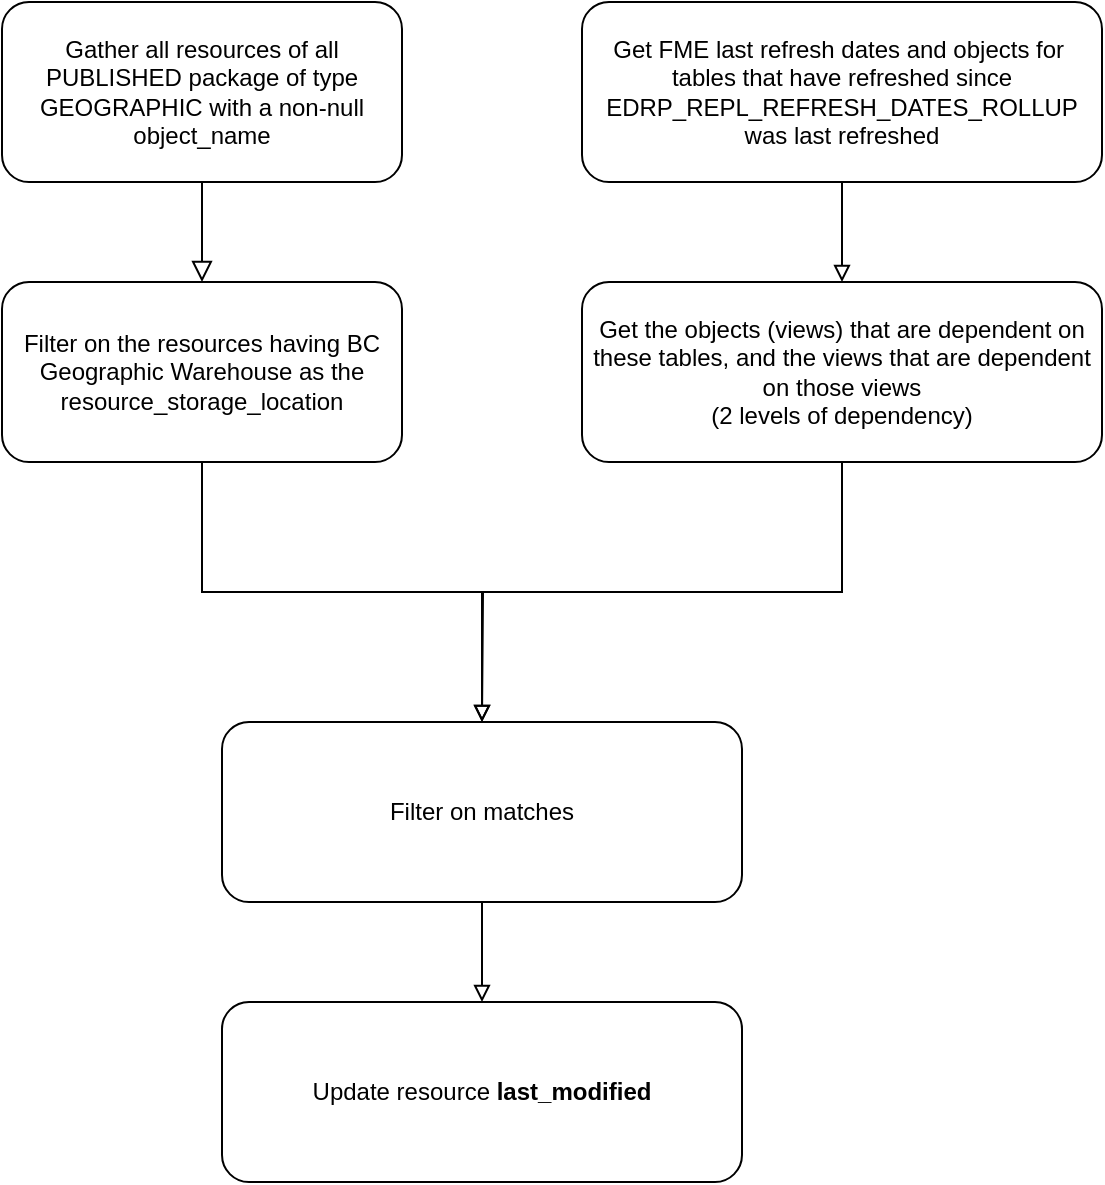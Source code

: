 <mxfile version="13.7.7" type="github">
  <diagram id="C5RBs43oDa-KdzZeNtuy" name="Page-1">
    <mxGraphModel dx="1550" dy="713" grid="1" gridSize="10" guides="1" tooltips="1" connect="1" arrows="1" fold="1" page="1" pageScale="1" pageWidth="827" pageHeight="1169" math="0" shadow="0">
      <root>
        <mxCell id="WIyWlLk6GJQsqaUBKTNV-0" />
        <mxCell id="WIyWlLk6GJQsqaUBKTNV-1" parent="WIyWlLk6GJQsqaUBKTNV-0" />
        <mxCell id="WIyWlLk6GJQsqaUBKTNV-2" value="" style="rounded=0;html=1;jettySize=auto;orthogonalLoop=1;fontSize=11;endArrow=block;endFill=0;endSize=8;strokeWidth=1;shadow=0;labelBackgroundColor=none;edgeStyle=orthogonalEdgeStyle;" parent="WIyWlLk6GJQsqaUBKTNV-1" source="WIyWlLk6GJQsqaUBKTNV-3" edge="1">
          <mxGeometry relative="1" as="geometry">
            <mxPoint x="250" y="170" as="targetPoint" />
          </mxGeometry>
        </mxCell>
        <mxCell id="WIyWlLk6GJQsqaUBKTNV-3" value="Gather all resources of all PUBLISHED package of type GEOGRAPHIC with a non-null object_name" style="rounded=1;whiteSpace=wrap;html=1;fontSize=12;glass=0;strokeWidth=1;shadow=0;" parent="WIyWlLk6GJQsqaUBKTNV-1" vertex="1">
          <mxGeometry x="150" y="30" width="200" height="90" as="geometry" />
        </mxCell>
        <mxCell id="u6owHNLzH2omVH_PoyqF-5" style="edgeStyle=orthogonalEdgeStyle;rounded=0;orthogonalLoop=1;jettySize=auto;html=1;exitX=0.5;exitY=1;exitDx=0;exitDy=0;endArrow=block;endFill=0;" edge="1" parent="WIyWlLk6GJQsqaUBKTNV-1" source="u6owHNLzH2omVH_PoyqF-0" target="u6owHNLzH2omVH_PoyqF-4">
          <mxGeometry relative="1" as="geometry" />
        </mxCell>
        <mxCell id="u6owHNLzH2omVH_PoyqF-0" value="Filter on the resources having BC Geographic Warehouse as the resource_storage_location" style="rounded=1;whiteSpace=wrap;html=1;fontSize=12;glass=0;strokeWidth=1;shadow=0;" vertex="1" parent="WIyWlLk6GJQsqaUBKTNV-1">
          <mxGeometry x="150" y="170" width="200" height="90" as="geometry" />
        </mxCell>
        <mxCell id="u6owHNLzH2omVH_PoyqF-3" style="edgeStyle=orthogonalEdgeStyle;rounded=0;orthogonalLoop=1;jettySize=auto;html=1;exitX=0.5;exitY=1;exitDx=0;exitDy=0;entryX=0.5;entryY=0;entryDx=0;entryDy=0;endArrow=block;endFill=0;" edge="1" parent="WIyWlLk6GJQsqaUBKTNV-1" source="u6owHNLzH2omVH_PoyqF-1" target="u6owHNLzH2omVH_PoyqF-2">
          <mxGeometry relative="1" as="geometry" />
        </mxCell>
        <mxCell id="u6owHNLzH2omVH_PoyqF-1" value="Get FME last refresh dates and objects for&amp;nbsp; tables that have refreshed since EDRP_REPL_REFRESH_DATES_ROLLUP was last refreshed" style="rounded=1;whiteSpace=wrap;html=1;fontSize=12;glass=0;strokeWidth=1;shadow=0;" vertex="1" parent="WIyWlLk6GJQsqaUBKTNV-1">
          <mxGeometry x="440" y="30" width="260" height="90" as="geometry" />
        </mxCell>
        <mxCell id="u6owHNLzH2omVH_PoyqF-6" style="edgeStyle=orthogonalEdgeStyle;rounded=0;orthogonalLoop=1;jettySize=auto;html=1;exitX=0.5;exitY=1;exitDx=0;exitDy=0;endArrow=block;endFill=0;" edge="1" parent="WIyWlLk6GJQsqaUBKTNV-1" source="u6owHNLzH2omVH_PoyqF-2">
          <mxGeometry relative="1" as="geometry">
            <mxPoint x="390" y="390" as="targetPoint" />
          </mxGeometry>
        </mxCell>
        <mxCell id="u6owHNLzH2omVH_PoyqF-2" value="Get the objects (views) that are dependent on these tables, and the views that are dependent on those views&lt;br&gt;(2 levels of dependency)" style="rounded=1;whiteSpace=wrap;html=1;fontSize=12;glass=0;strokeWidth=1;shadow=0;" vertex="1" parent="WIyWlLk6GJQsqaUBKTNV-1">
          <mxGeometry x="440" y="170" width="260" height="90" as="geometry" />
        </mxCell>
        <mxCell id="u6owHNLzH2omVH_PoyqF-8" style="edgeStyle=orthogonalEdgeStyle;rounded=0;orthogonalLoop=1;jettySize=auto;html=1;exitX=0.5;exitY=1;exitDx=0;exitDy=0;entryX=0.5;entryY=0;entryDx=0;entryDy=0;endArrow=block;endFill=0;" edge="1" parent="WIyWlLk6GJQsqaUBKTNV-1" source="u6owHNLzH2omVH_PoyqF-4" target="u6owHNLzH2omVH_PoyqF-7">
          <mxGeometry relative="1" as="geometry" />
        </mxCell>
        <mxCell id="u6owHNLzH2omVH_PoyqF-4" value="Filter on matches" style="rounded=1;whiteSpace=wrap;html=1;fontSize=12;glass=0;strokeWidth=1;shadow=0;" vertex="1" parent="WIyWlLk6GJQsqaUBKTNV-1">
          <mxGeometry x="260" y="390" width="260" height="90" as="geometry" />
        </mxCell>
        <mxCell id="u6owHNLzH2omVH_PoyqF-7" value="Update resource &lt;b&gt;last_modified&lt;/b&gt;" style="rounded=1;whiteSpace=wrap;html=1;fontSize=12;glass=0;strokeWidth=1;shadow=0;" vertex="1" parent="WIyWlLk6GJQsqaUBKTNV-1">
          <mxGeometry x="260" y="530" width="260" height="90" as="geometry" />
        </mxCell>
      </root>
    </mxGraphModel>
  </diagram>
</mxfile>
